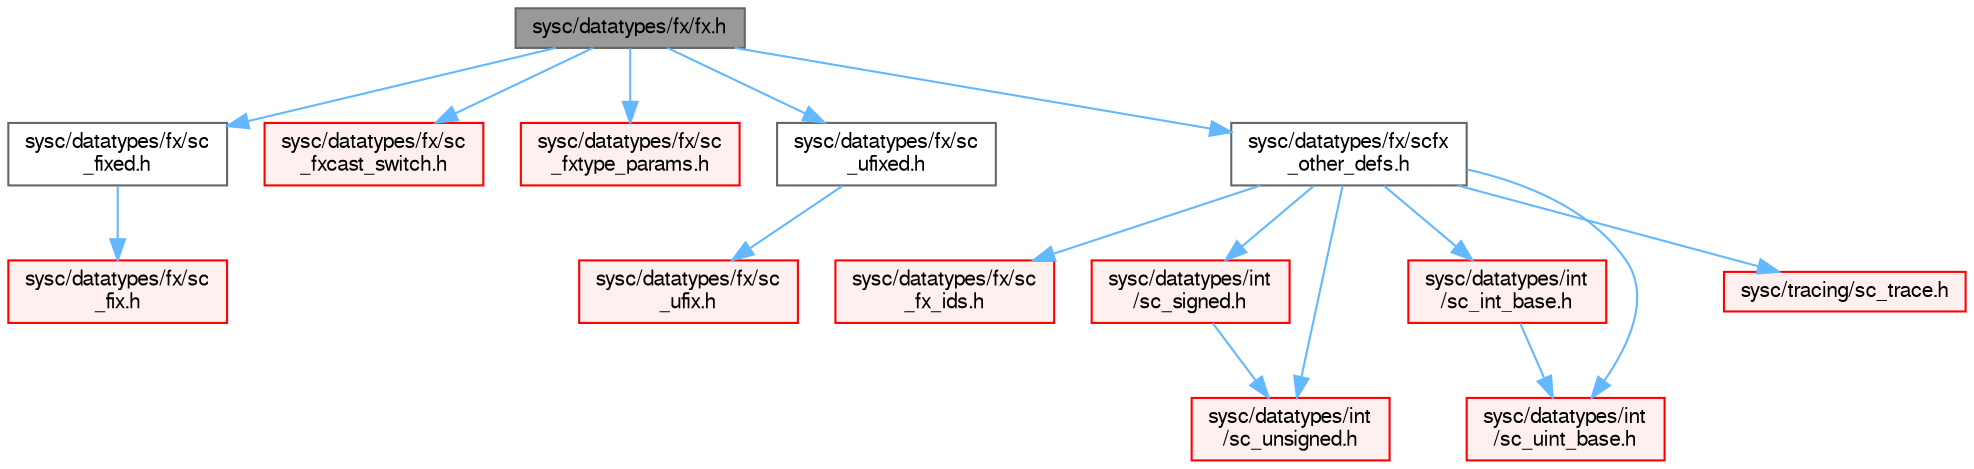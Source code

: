 digraph "sysc/datatypes/fx/fx.h"
{
 // LATEX_PDF_SIZE
  bgcolor="transparent";
  edge [fontname=FreeSans,fontsize=10,labelfontname=FreeSans,labelfontsize=10];
  node [fontname=FreeSans,fontsize=10,shape=box,height=0.2,width=0.4];
  Node1 [id="Node000001",label="sysc/datatypes/fx/fx.h",height=0.2,width=0.4,color="gray40", fillcolor="grey60", style="filled", fontcolor="black",tooltip=" "];
  Node1 -> Node2 [id="edge1_Node000001_Node000002",color="steelblue1",style="solid",tooltip=" "];
  Node2 [id="Node000002",label="sysc/datatypes/fx/sc\l_fixed.h",height=0.2,width=0.4,color="grey40", fillcolor="white", style="filled",URL="$a00107.html",tooltip=" "];
  Node2 -> Node3 [id="edge2_Node000002_Node000003",color="steelblue1",style="solid",tooltip=" "];
  Node3 [id="Node000003",label="sysc/datatypes/fx/sc\l_fix.h",height=0.2,width=0.4,color="red", fillcolor="#FFF0F0", style="filled",URL="$a00113.html",tooltip=" "];
  Node1 -> Node77 [id="edge3_Node000001_Node000077",color="steelblue1",style="solid",tooltip=" "];
  Node77 [id="Node000077",label="sysc/datatypes/fx/sc\l_fxcast_switch.h",height=0.2,width=0.4,color="red", fillcolor="#FFF0F0", style="filled",URL="$a00104.html",tooltip=" "];
  Node1 -> Node78 [id="edge4_Node000001_Node000078",color="steelblue1",style="solid",tooltip=" "];
  Node78 [id="Node000078",label="sysc/datatypes/fx/sc\l_fxtype_params.h",height=0.2,width=0.4,color="red", fillcolor="#FFF0F0", style="filled",URL="$a00077.html",tooltip=" "];
  Node1 -> Node82 [id="edge5_Node000001_Node000082",color="steelblue1",style="solid",tooltip=" "];
  Node82 [id="Node000082",label="sysc/datatypes/fx/sc\l_ufixed.h",height=0.2,width=0.4,color="grey40", fillcolor="white", style="filled",URL="$a00071.html",tooltip=" "];
  Node82 -> Node83 [id="edge6_Node000082_Node000083",color="steelblue1",style="solid",tooltip=" "];
  Node83 [id="Node000083",label="sysc/datatypes/fx/sc\l_ufix.h",height=0.2,width=0.4,color="red", fillcolor="#FFF0F0", style="filled",URL="$a00092.html",tooltip=" "];
  Node1 -> Node84 [id="edge7_Node000001_Node000084",color="steelblue1",style="solid",tooltip=" "];
  Node84 [id="Node000084",label="sysc/datatypes/fx/scfx\l_other_defs.h",height=0.2,width=0.4,color="grey40", fillcolor="white", style="filled",URL="$a00083.html",tooltip=" "];
  Node84 -> Node36 [id="edge8_Node000084_Node000036",color="steelblue1",style="solid",tooltip=" "];
  Node36 [id="Node000036",label="sysc/datatypes/fx/sc\l_fx_ids.h",height=0.2,width=0.4,color="red", fillcolor="#FFF0F0", style="filled",URL="$a00086.html",tooltip=" "];
  Node84 -> Node25 [id="edge9_Node000084_Node000025",color="steelblue1",style="solid",tooltip=" "];
  Node25 [id="Node000025",label="sysc/datatypes/int\l/sc_signed.h",height=0.2,width=0.4,color="red", fillcolor="#FFF0F0", style="filled",URL="$a00128.html",tooltip=" "];
  Node25 -> Node63 [id="edge10_Node000025_Node000063",color="steelblue1",style="solid",tooltip=" "];
  Node63 [id="Node000063",label="sysc/datatypes/int\l/sc_unsigned.h",height=0.2,width=0.4,color="red", fillcolor="#FFF0F0", style="filled",URL="$a00176.html",tooltip=" "];
  Node84 -> Node63 [id="edge11_Node000084_Node000063",color="steelblue1",style="solid",tooltip=" "];
  Node84 -> Node66 [id="edge12_Node000084_Node000066",color="steelblue1",style="solid",tooltip=" "];
  Node66 [id="Node000066",label="sysc/datatypes/int\l/sc_int_base.h",height=0.2,width=0.4,color="red", fillcolor="#FFF0F0", style="filled",URL="$a00191.html",tooltip=" "];
  Node66 -> Node67 [id="edge13_Node000066_Node000067",color="steelblue1",style="solid",tooltip=" "];
  Node67 [id="Node000067",label="sysc/datatypes/int\l/sc_uint_base.h",height=0.2,width=0.4,color="red", fillcolor="#FFF0F0", style="filled",URL="$a00158.html",tooltip=" "];
  Node84 -> Node67 [id="edge14_Node000084_Node000067",color="steelblue1",style="solid",tooltip=" "];
  Node84 -> Node85 [id="edge15_Node000084_Node000085",color="steelblue1",style="solid",tooltip=" "];
  Node85 [id="Node000085",label="sysc/tracing/sc_trace.h",height=0.2,width=0.4,color="red", fillcolor="#FFF0F0", style="filled",URL="$a00017.html",tooltip=" "];
}
